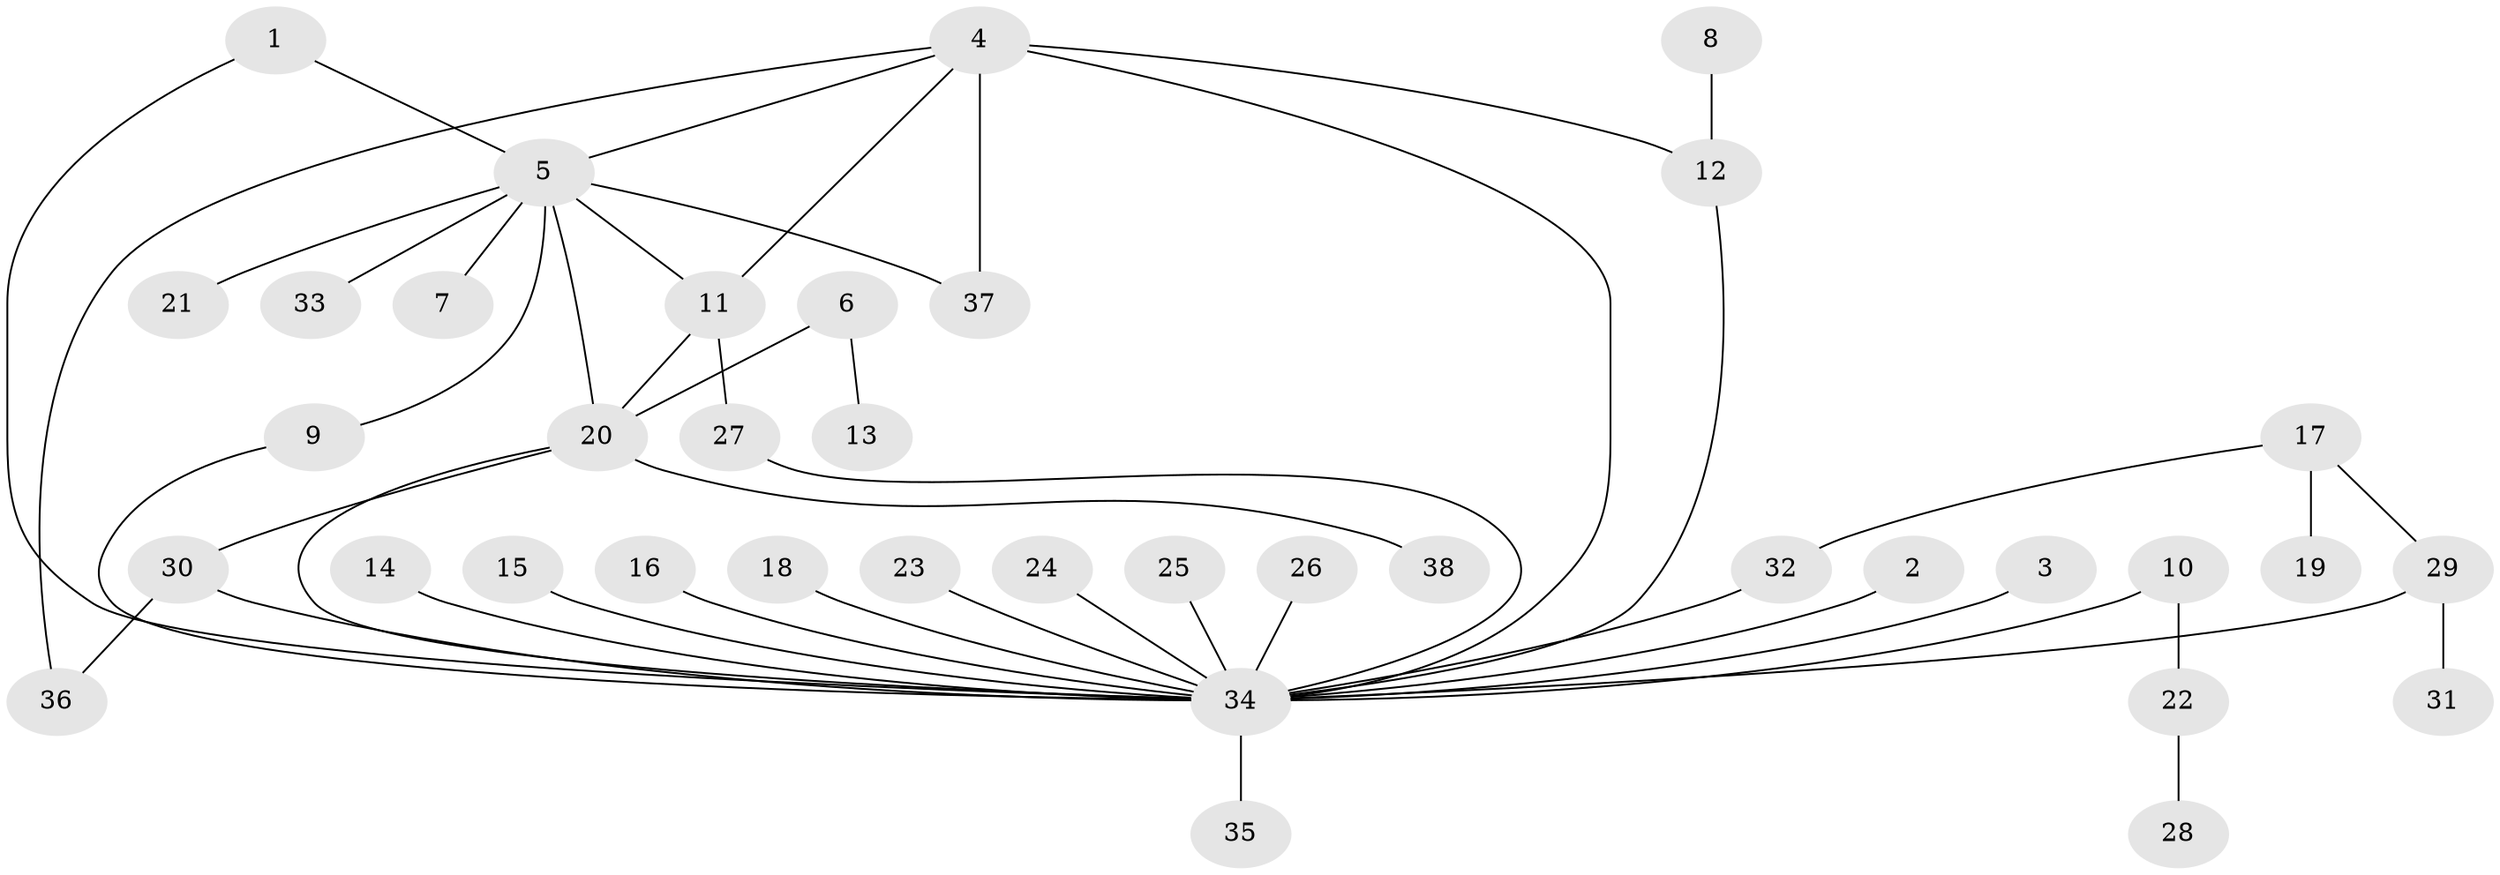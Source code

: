 // original degree distribution, {32: 0.013157894736842105, 2: 0.23684210526315788, 5: 0.02631578947368421, 8: 0.013157894736842105, 6: 0.05263157894736842, 3: 0.14473684210526316, 1: 0.4605263157894737, 4: 0.05263157894736842}
// Generated by graph-tools (version 1.1) at 2025/49/03/09/25 03:49:53]
// undirected, 38 vertices, 48 edges
graph export_dot {
graph [start="1"]
  node [color=gray90,style=filled];
  1;
  2;
  3;
  4;
  5;
  6;
  7;
  8;
  9;
  10;
  11;
  12;
  13;
  14;
  15;
  16;
  17;
  18;
  19;
  20;
  21;
  22;
  23;
  24;
  25;
  26;
  27;
  28;
  29;
  30;
  31;
  32;
  33;
  34;
  35;
  36;
  37;
  38;
  1 -- 5 [weight=1.0];
  1 -- 34 [weight=1.0];
  2 -- 34 [weight=1.0];
  3 -- 34 [weight=1.0];
  4 -- 5 [weight=1.0];
  4 -- 11 [weight=1.0];
  4 -- 12 [weight=1.0];
  4 -- 34 [weight=2.0];
  4 -- 36 [weight=1.0];
  4 -- 37 [weight=1.0];
  5 -- 7 [weight=1.0];
  5 -- 9 [weight=1.0];
  5 -- 11 [weight=1.0];
  5 -- 20 [weight=1.0];
  5 -- 21 [weight=1.0];
  5 -- 33 [weight=1.0];
  5 -- 37 [weight=1.0];
  6 -- 13 [weight=1.0];
  6 -- 20 [weight=1.0];
  8 -- 12 [weight=1.0];
  9 -- 34 [weight=1.0];
  10 -- 22 [weight=1.0];
  10 -- 34 [weight=1.0];
  11 -- 20 [weight=1.0];
  11 -- 27 [weight=1.0];
  12 -- 34 [weight=1.0];
  14 -- 34 [weight=1.0];
  15 -- 34 [weight=1.0];
  16 -- 34 [weight=1.0];
  17 -- 19 [weight=1.0];
  17 -- 29 [weight=1.0];
  17 -- 32 [weight=1.0];
  18 -- 34 [weight=1.0];
  20 -- 30 [weight=1.0];
  20 -- 34 [weight=2.0];
  20 -- 38 [weight=1.0];
  22 -- 28 [weight=1.0];
  23 -- 34 [weight=1.0];
  24 -- 34 [weight=1.0];
  25 -- 34 [weight=1.0];
  26 -- 34 [weight=1.0];
  27 -- 34 [weight=1.0];
  29 -- 31 [weight=1.0];
  29 -- 34 [weight=1.0];
  30 -- 34 [weight=1.0];
  30 -- 36 [weight=1.0];
  32 -- 34 [weight=3.0];
  34 -- 35 [weight=1.0];
}

